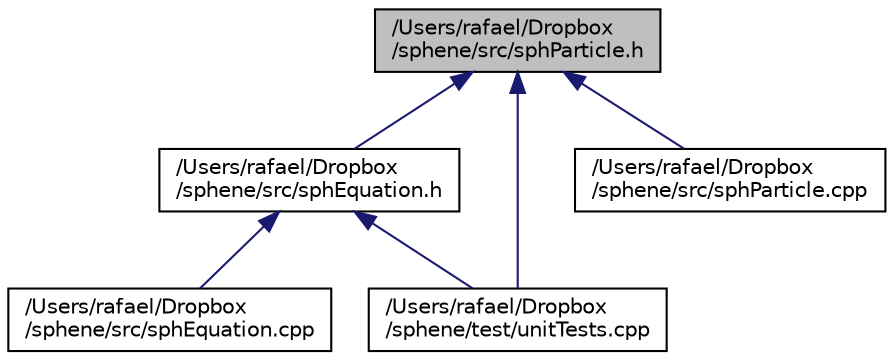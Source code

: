 digraph "/Users/rafael/Dropbox/sphene/src/sphParticle.h"
{
  edge [fontname="Helvetica",fontsize="10",labelfontname="Helvetica",labelfontsize="10"];
  node [fontname="Helvetica",fontsize="10",shape=record];
  Node1 [label="/Users/rafael/Dropbox\l/sphene/src/sphParticle.h",height=0.2,width=0.4,color="black", fillcolor="grey75", style="filled", fontcolor="black"];
  Node1 -> Node2 [dir="back",color="midnightblue",fontsize="10",style="solid"];
  Node2 [label="/Users/rafael/Dropbox\l/sphene/src/sphEquation.h",height=0.2,width=0.4,color="black", fillcolor="white", style="filled",URL="$d1/d7d/sphEquation_8h.html"];
  Node2 -> Node3 [dir="back",color="midnightblue",fontsize="10",style="solid"];
  Node3 [label="/Users/rafael/Dropbox\l/sphene/src/sphEquation.cpp",height=0.2,width=0.4,color="black", fillcolor="white", style="filled",URL="$d1/d54/sphEquation_8cpp.html"];
  Node2 -> Node4 [dir="back",color="midnightblue",fontsize="10",style="solid"];
  Node4 [label="/Users/rafael/Dropbox\l/sphene/test/unitTests.cpp",height=0.2,width=0.4,color="black", fillcolor="white", style="filled",URL="$d4/d2f/unitTests_8cpp.html"];
  Node1 -> Node5 [dir="back",color="midnightblue",fontsize="10",style="solid"];
  Node5 [label="/Users/rafael/Dropbox\l/sphene/src/sphParticle.cpp",height=0.2,width=0.4,color="black", fillcolor="white", style="filled",URL="$de/df1/sphParticle_8cpp.html"];
  Node1 -> Node4 [dir="back",color="midnightblue",fontsize="10",style="solid"];
}
